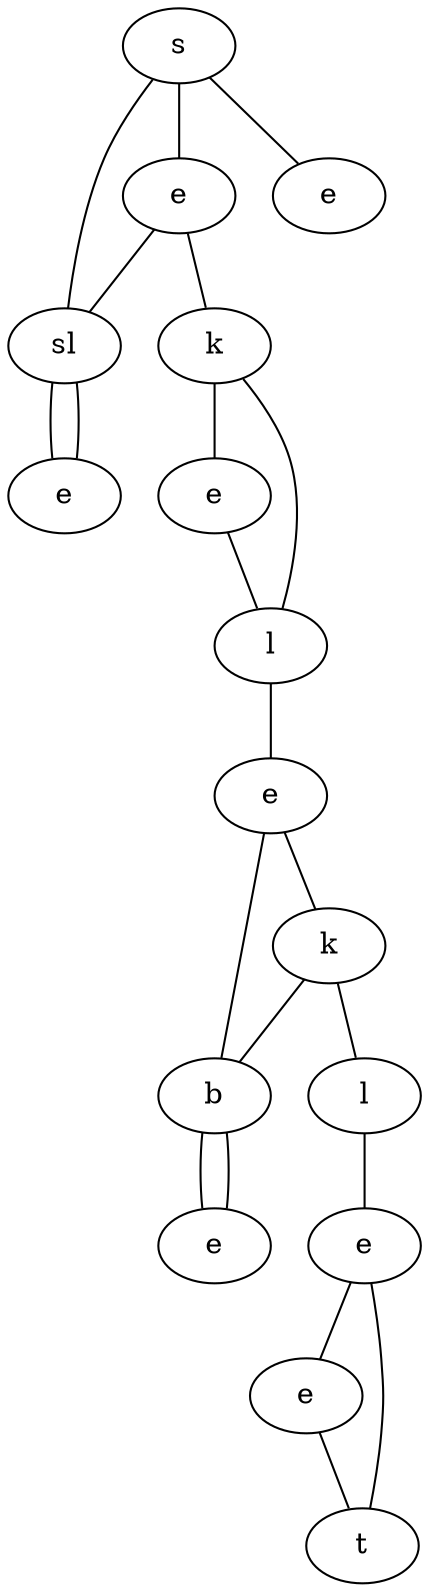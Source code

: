 graph {
VFjE[label="s"]
MDBA[label="e"]
NbvR[label="sl"]
prUv[label="e"]
wlMw[label="k"]
MfKp[label="e"]
aiGM[label="e"]
FaVl[label="l"]
FcWS[label="e"]
DBvT[label="k"]
gbZr[label="b"]
JawX[label="l"]
GlJg[label="e"]
cXtW[label="e"]
yPCG[label="e"]
xBkS[label="t"]
VFjE -- MDBA
VFjE -- NbvR
VFjE -- prUv
MDBA -- wlMw
MDBA -- NbvR
NbvR -- MfKp
wlMw -- aiGM
wlMw -- FaVl
NbvR -- MfKp
aiGM -- FaVl
FaVl -- FcWS
FcWS -- DBvT
FcWS -- gbZr
DBvT -- JawX
DBvT -- gbZr
gbZr -- GlJg
JawX -- cXtW
gbZr -- GlJg
cXtW -- yPCG
cXtW -- xBkS
yPCG -- xBkS
}